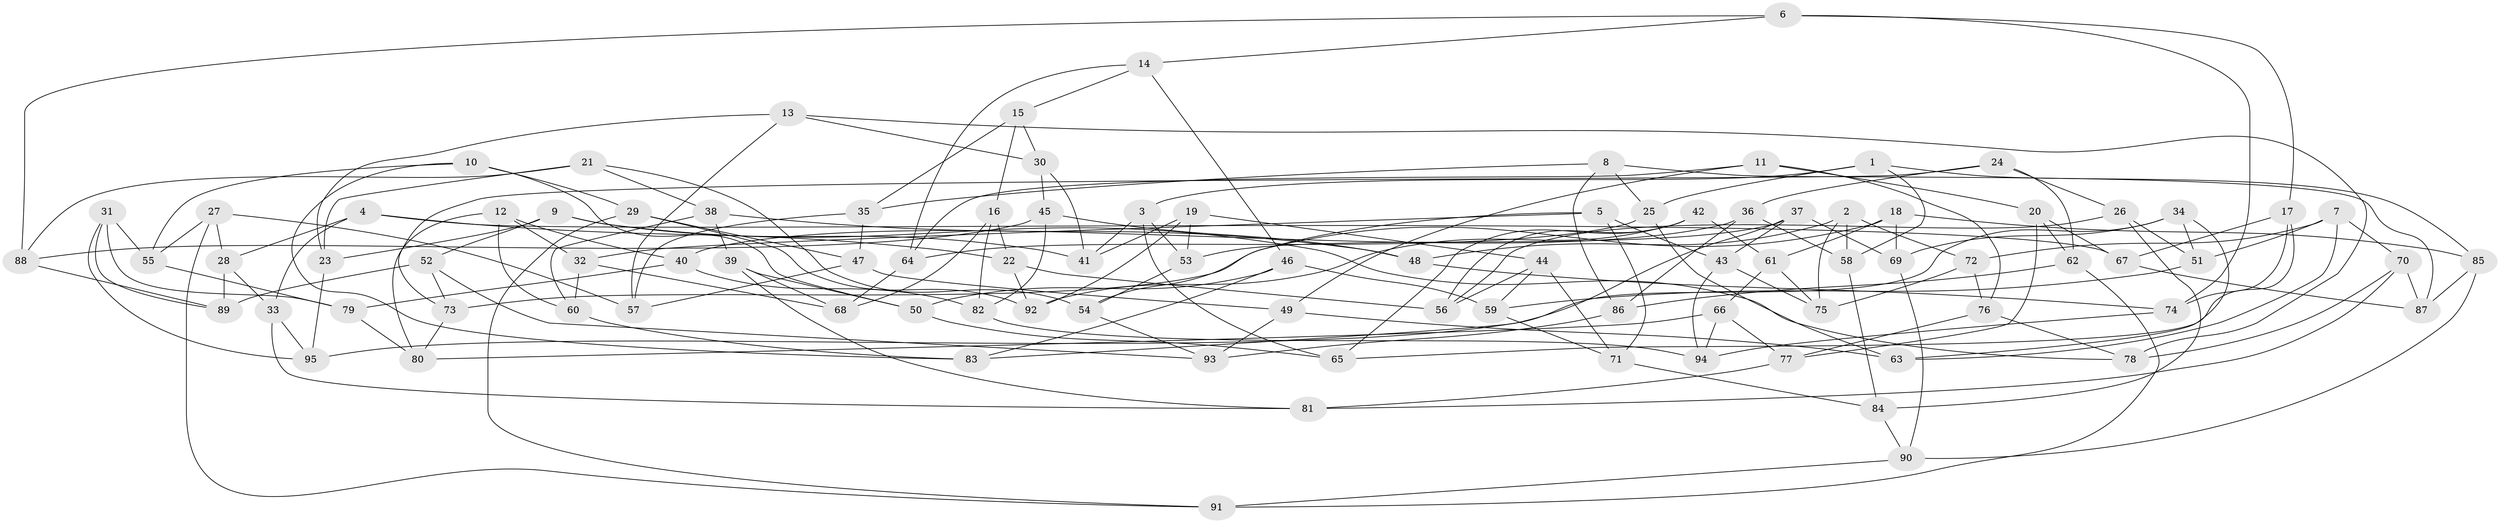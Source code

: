 // coarse degree distribution, {6: 0.543859649122807, 4: 0.2807017543859649, 5: 0.12280701754385964, 3: 0.05263157894736842}
// Generated by graph-tools (version 1.1) at 2025/42/03/06/25 10:42:19]
// undirected, 95 vertices, 190 edges
graph export_dot {
graph [start="1"]
  node [color=gray90,style=filled];
  1;
  2;
  3;
  4;
  5;
  6;
  7;
  8;
  9;
  10;
  11;
  12;
  13;
  14;
  15;
  16;
  17;
  18;
  19;
  20;
  21;
  22;
  23;
  24;
  25;
  26;
  27;
  28;
  29;
  30;
  31;
  32;
  33;
  34;
  35;
  36;
  37;
  38;
  39;
  40;
  41;
  42;
  43;
  44;
  45;
  46;
  47;
  48;
  49;
  50;
  51;
  52;
  53;
  54;
  55;
  56;
  57;
  58;
  59;
  60;
  61;
  62;
  63;
  64;
  65;
  66;
  67;
  68;
  69;
  70;
  71;
  72;
  73;
  74;
  75;
  76;
  77;
  78;
  79;
  80;
  81;
  82;
  83;
  84;
  85;
  86;
  87;
  88;
  89;
  90;
  91;
  92;
  93;
  94;
  95;
  1 -- 25;
  1 -- 85;
  1 -- 3;
  1 -- 58;
  2 -- 58;
  2 -- 48;
  2 -- 72;
  2 -- 75;
  3 -- 53;
  3 -- 41;
  3 -- 65;
  4 -- 22;
  4 -- 28;
  4 -- 67;
  4 -- 33;
  5 -- 43;
  5 -- 32;
  5 -- 54;
  5 -- 71;
  6 -- 17;
  6 -- 74;
  6 -- 88;
  6 -- 14;
  7 -- 63;
  7 -- 70;
  7 -- 51;
  7 -- 72;
  8 -- 35;
  8 -- 25;
  8 -- 86;
  8 -- 87;
  9 -- 23;
  9 -- 52;
  9 -- 78;
  9 -- 41;
  10 -- 29;
  10 -- 55;
  10 -- 83;
  10 -- 50;
  11 -- 20;
  11 -- 76;
  11 -- 49;
  11 -- 64;
  12 -- 80;
  12 -- 32;
  12 -- 40;
  12 -- 60;
  13 -- 23;
  13 -- 30;
  13 -- 57;
  13 -- 78;
  14 -- 46;
  14 -- 15;
  14 -- 64;
  15 -- 35;
  15 -- 30;
  15 -- 16;
  16 -- 22;
  16 -- 68;
  16 -- 82;
  17 -- 67;
  17 -- 65;
  17 -- 74;
  18 -- 73;
  18 -- 85;
  18 -- 69;
  18 -- 61;
  19 -- 92;
  19 -- 53;
  19 -- 44;
  19 -- 41;
  20 -- 77;
  20 -- 67;
  20 -- 62;
  21 -- 54;
  21 -- 38;
  21 -- 23;
  21 -- 88;
  22 -- 92;
  22 -- 56;
  23 -- 95;
  24 -- 26;
  24 -- 36;
  24 -- 62;
  24 -- 73;
  25 -- 64;
  25 -- 63;
  26 -- 84;
  26 -- 56;
  26 -- 51;
  27 -- 57;
  27 -- 91;
  27 -- 28;
  27 -- 55;
  28 -- 33;
  28 -- 89;
  29 -- 92;
  29 -- 91;
  29 -- 47;
  30 -- 45;
  30 -- 41;
  31 -- 55;
  31 -- 89;
  31 -- 95;
  31 -- 79;
  32 -- 60;
  32 -- 68;
  33 -- 81;
  33 -- 95;
  34 -- 69;
  34 -- 51;
  34 -- 63;
  34 -- 95;
  35 -- 57;
  35 -- 47;
  36 -- 58;
  36 -- 40;
  36 -- 86;
  37 -- 43;
  37 -- 69;
  37 -- 53;
  37 -- 83;
  38 -- 48;
  38 -- 39;
  38 -- 60;
  39 -- 81;
  39 -- 50;
  39 -- 68;
  40 -- 82;
  40 -- 79;
  42 -- 92;
  42 -- 61;
  42 -- 65;
  42 -- 56;
  43 -- 94;
  43 -- 75;
  44 -- 59;
  44 -- 71;
  44 -- 56;
  45 -- 88;
  45 -- 82;
  45 -- 48;
  46 -- 59;
  46 -- 50;
  46 -- 83;
  47 -- 49;
  47 -- 57;
  48 -- 74;
  49 -- 63;
  49 -- 93;
  50 -- 65;
  51 -- 59;
  52 -- 73;
  52 -- 93;
  52 -- 89;
  53 -- 54;
  54 -- 93;
  55 -- 79;
  58 -- 84;
  59 -- 71;
  60 -- 83;
  61 -- 75;
  61 -- 66;
  62 -- 91;
  62 -- 86;
  64 -- 68;
  66 -- 80;
  66 -- 94;
  66 -- 77;
  67 -- 87;
  69 -- 90;
  70 -- 81;
  70 -- 87;
  70 -- 78;
  71 -- 84;
  72 -- 75;
  72 -- 76;
  73 -- 80;
  74 -- 94;
  76 -- 77;
  76 -- 78;
  77 -- 81;
  79 -- 80;
  82 -- 94;
  84 -- 90;
  85 -- 90;
  85 -- 87;
  86 -- 93;
  88 -- 89;
  90 -- 91;
}
